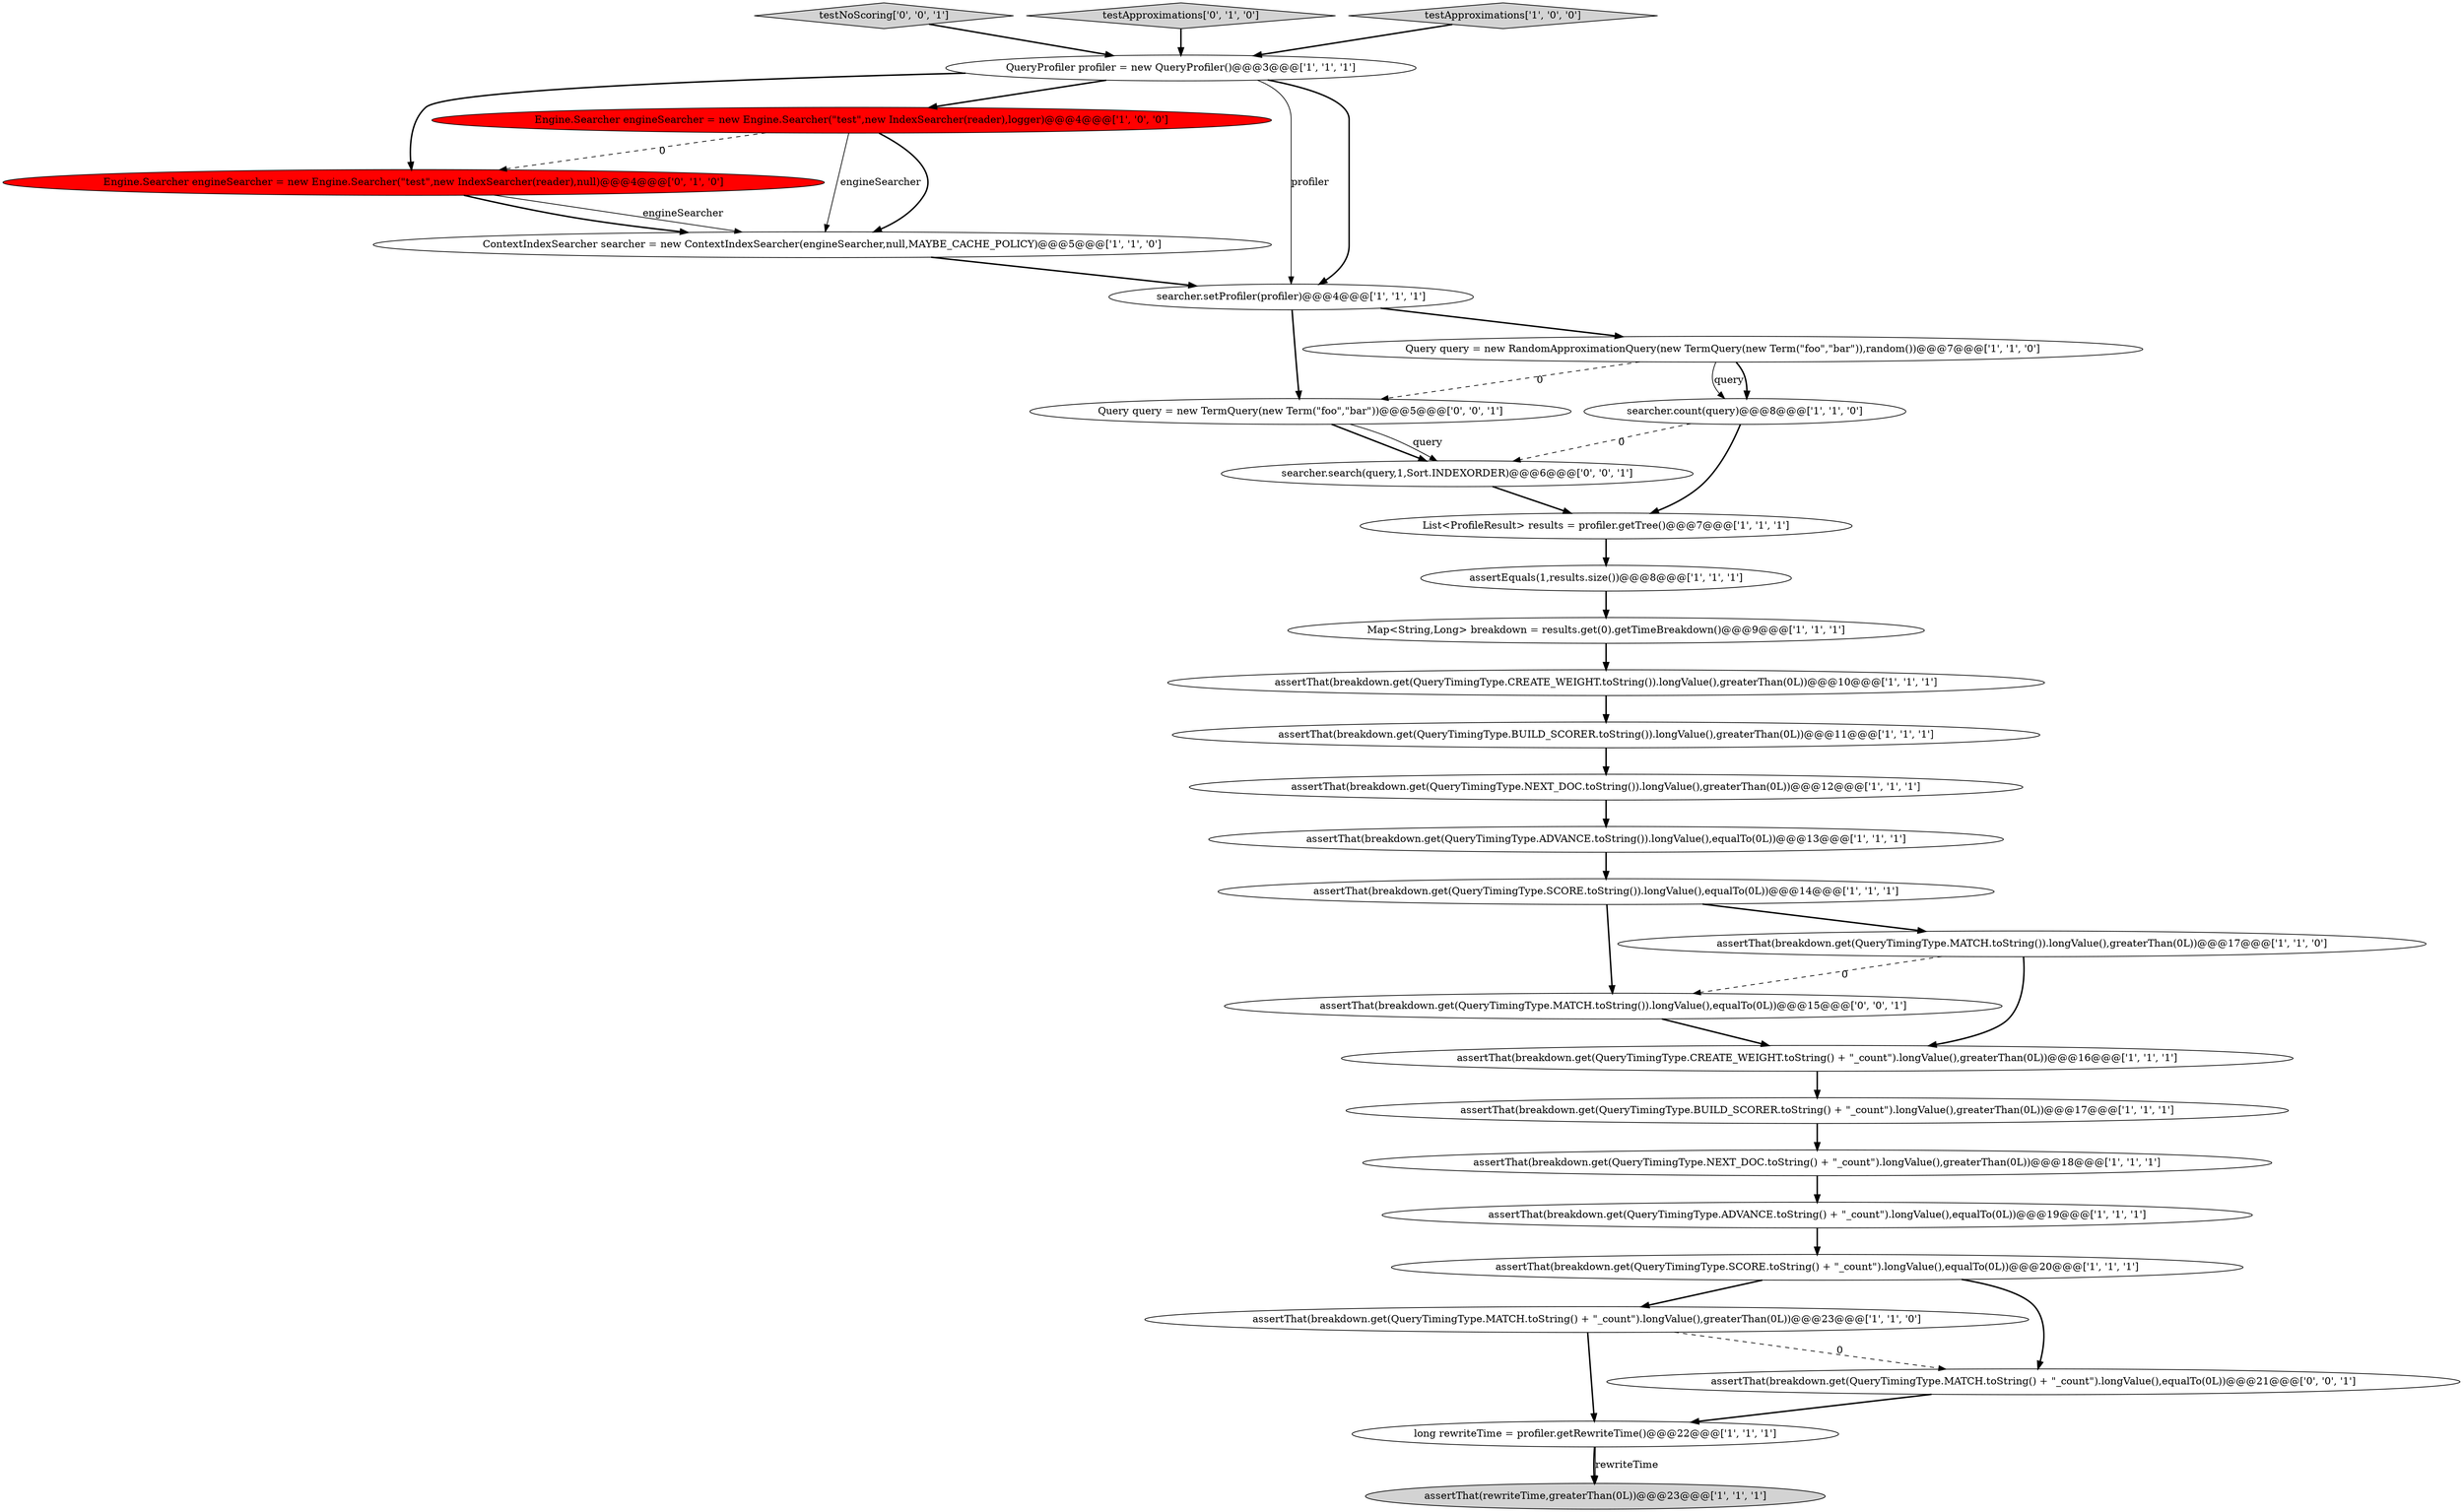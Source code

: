 digraph {
28 [style = filled, label = "assertThat(breakdown.get(QueryTimingType.MATCH.toString()).longValue(),equalTo(0L))@@@15@@@['0', '0', '1']", fillcolor = white, shape = ellipse image = "AAA0AAABBB3BBB"];
6 [style = filled, label = "Map<String,Long> breakdown = results.get(0).getTimeBreakdown()@@@9@@@['1', '1', '1']", fillcolor = white, shape = ellipse image = "AAA0AAABBB1BBB"];
17 [style = filled, label = "long rewriteTime = profiler.getRewriteTime()@@@22@@@['1', '1', '1']", fillcolor = white, shape = ellipse image = "AAA0AAABBB1BBB"];
27 [style = filled, label = "testNoScoring['0', '0', '1']", fillcolor = lightgray, shape = diamond image = "AAA0AAABBB3BBB"];
26 [style = filled, label = "Query query = new TermQuery(new Term(\"foo\",\"bar\"))@@@5@@@['0', '0', '1']", fillcolor = white, shape = ellipse image = "AAA0AAABBB3BBB"];
23 [style = filled, label = "assertThat(breakdown.get(QueryTimingType.SCORE.toString() + \"_count\").longValue(),equalTo(0L))@@@20@@@['1', '1', '1']", fillcolor = white, shape = ellipse image = "AAA0AAABBB1BBB"];
0 [style = filled, label = "assertThat(breakdown.get(QueryTimingType.CREATE_WEIGHT.toString()).longValue(),greaterThan(0L))@@@10@@@['1', '1', '1']", fillcolor = white, shape = ellipse image = "AAA0AAABBB1BBB"];
2 [style = filled, label = "assertThat(breakdown.get(QueryTimingType.MATCH.toString() + \"_count\").longValue(),greaterThan(0L))@@@23@@@['1', '1', '0']", fillcolor = white, shape = ellipse image = "AAA0AAABBB1BBB"];
4 [style = filled, label = "assertThat(breakdown.get(QueryTimingType.BUILD_SCORER.toString() + \"_count\").longValue(),greaterThan(0L))@@@17@@@['1', '1', '1']", fillcolor = white, shape = ellipse image = "AAA0AAABBB1BBB"];
3 [style = filled, label = "assertThat(breakdown.get(QueryTimingType.CREATE_WEIGHT.toString() + \"_count\").longValue(),greaterThan(0L))@@@16@@@['1', '1', '1']", fillcolor = white, shape = ellipse image = "AAA0AAABBB1BBB"];
29 [style = filled, label = "assertThat(breakdown.get(QueryTimingType.MATCH.toString() + \"_count\").longValue(),equalTo(0L))@@@21@@@['0', '0', '1']", fillcolor = white, shape = ellipse image = "AAA0AAABBB3BBB"];
24 [style = filled, label = "Engine.Searcher engineSearcher = new Engine.Searcher(\"test\",new IndexSearcher(reader),null)@@@4@@@['0', '1', '0']", fillcolor = red, shape = ellipse image = "AAA1AAABBB2BBB"];
20 [style = filled, label = "QueryProfiler profiler = new QueryProfiler()@@@3@@@['1', '1', '1']", fillcolor = white, shape = ellipse image = "AAA0AAABBB1BBB"];
5 [style = filled, label = "assertThat(breakdown.get(QueryTimingType.ADVANCE.toString() + \"_count\").longValue(),equalTo(0L))@@@19@@@['1', '1', '1']", fillcolor = white, shape = ellipse image = "AAA0AAABBB1BBB"];
16 [style = filled, label = "assertThat(breakdown.get(QueryTimingType.MATCH.toString()).longValue(),greaterThan(0L))@@@17@@@['1', '1', '0']", fillcolor = white, shape = ellipse image = "AAA0AAABBB1BBB"];
12 [style = filled, label = "Engine.Searcher engineSearcher = new Engine.Searcher(\"test\",new IndexSearcher(reader),logger)@@@4@@@['1', '0', '0']", fillcolor = red, shape = ellipse image = "AAA1AAABBB1BBB"];
14 [style = filled, label = "ContextIndexSearcher searcher = new ContextIndexSearcher(engineSearcher,null,MAYBE_CACHE_POLICY)@@@5@@@['1', '1', '0']", fillcolor = white, shape = ellipse image = "AAA0AAABBB1BBB"];
30 [style = filled, label = "searcher.search(query,1,Sort.INDEXORDER)@@@6@@@['0', '0', '1']", fillcolor = white, shape = ellipse image = "AAA0AAABBB3BBB"];
18 [style = filled, label = "List<ProfileResult> results = profiler.getTree()@@@7@@@['1', '1', '1']", fillcolor = white, shape = ellipse image = "AAA0AAABBB1BBB"];
8 [style = filled, label = "searcher.count(query)@@@8@@@['1', '1', '0']", fillcolor = white, shape = ellipse image = "AAA0AAABBB1BBB"];
22 [style = filled, label = "Query query = new RandomApproximationQuery(new TermQuery(new Term(\"foo\",\"bar\")),random())@@@7@@@['1', '1', '0']", fillcolor = white, shape = ellipse image = "AAA0AAABBB1BBB"];
19 [style = filled, label = "assertThat(breakdown.get(QueryTimingType.NEXT_DOC.toString() + \"_count\").longValue(),greaterThan(0L))@@@18@@@['1', '1', '1']", fillcolor = white, shape = ellipse image = "AAA0AAABBB1BBB"];
25 [style = filled, label = "testApproximations['0', '1', '0']", fillcolor = lightgray, shape = diamond image = "AAA0AAABBB2BBB"];
11 [style = filled, label = "assertThat(breakdown.get(QueryTimingType.ADVANCE.toString()).longValue(),equalTo(0L))@@@13@@@['1', '1', '1']", fillcolor = white, shape = ellipse image = "AAA0AAABBB1BBB"];
1 [style = filled, label = "testApproximations['1', '0', '0']", fillcolor = lightgray, shape = diamond image = "AAA0AAABBB1BBB"];
15 [style = filled, label = "assertEquals(1,results.size())@@@8@@@['1', '1', '1']", fillcolor = white, shape = ellipse image = "AAA0AAABBB1BBB"];
9 [style = filled, label = "assertThat(breakdown.get(QueryTimingType.BUILD_SCORER.toString()).longValue(),greaterThan(0L))@@@11@@@['1', '1', '1']", fillcolor = white, shape = ellipse image = "AAA0AAABBB1BBB"];
10 [style = filled, label = "assertThat(rewriteTime,greaterThan(0L))@@@23@@@['1', '1', '1']", fillcolor = lightgray, shape = ellipse image = "AAA0AAABBB1BBB"];
7 [style = filled, label = "assertThat(breakdown.get(QueryTimingType.SCORE.toString()).longValue(),equalTo(0L))@@@14@@@['1', '1', '1']", fillcolor = white, shape = ellipse image = "AAA0AAABBB1BBB"];
21 [style = filled, label = "assertThat(breakdown.get(QueryTimingType.NEXT_DOC.toString()).longValue(),greaterThan(0L))@@@12@@@['1', '1', '1']", fillcolor = white, shape = ellipse image = "AAA0AAABBB1BBB"];
13 [style = filled, label = "searcher.setProfiler(profiler)@@@4@@@['1', '1', '1']", fillcolor = white, shape = ellipse image = "AAA0AAABBB1BBB"];
2->17 [style = bold, label=""];
12->14 [style = solid, label="engineSearcher"];
16->3 [style = bold, label=""];
17->10 [style = bold, label=""];
0->9 [style = bold, label=""];
20->13 [style = solid, label="profiler"];
29->17 [style = bold, label=""];
20->13 [style = bold, label=""];
5->23 [style = bold, label=""];
8->18 [style = bold, label=""];
4->19 [style = bold, label=""];
18->15 [style = bold, label=""];
1->20 [style = bold, label=""];
15->6 [style = bold, label=""];
6->0 [style = bold, label=""];
22->8 [style = solid, label="query"];
30->18 [style = bold, label=""];
3->4 [style = bold, label=""];
17->10 [style = solid, label="rewriteTime"];
24->14 [style = bold, label=""];
26->30 [style = bold, label=""];
22->8 [style = bold, label=""];
23->29 [style = bold, label=""];
19->5 [style = bold, label=""];
25->20 [style = bold, label=""];
7->28 [style = bold, label=""];
21->11 [style = bold, label=""];
13->26 [style = bold, label=""];
2->29 [style = dashed, label="0"];
12->24 [style = dashed, label="0"];
7->16 [style = bold, label=""];
20->12 [style = bold, label=""];
12->14 [style = bold, label=""];
9->21 [style = bold, label=""];
26->30 [style = solid, label="query"];
24->14 [style = solid, label="engineSearcher"];
8->30 [style = dashed, label="0"];
13->22 [style = bold, label=""];
23->2 [style = bold, label=""];
14->13 [style = bold, label=""];
28->3 [style = bold, label=""];
20->24 [style = bold, label=""];
16->28 [style = dashed, label="0"];
27->20 [style = bold, label=""];
11->7 [style = bold, label=""];
22->26 [style = dashed, label="0"];
}
